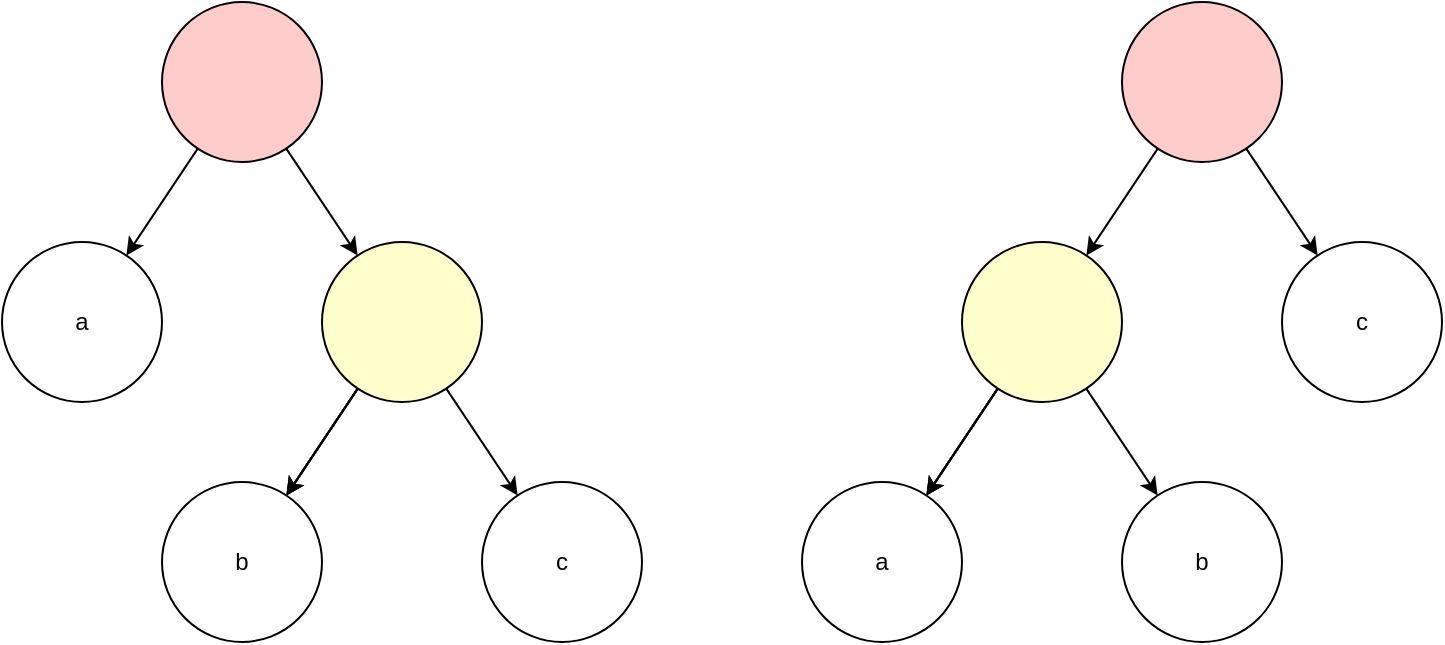 <mxfile>
    <diagram id="N4kWy7WkDWC-Uz8UwgSR" name="Page-1">
        <mxGraphModel dx="874" dy="1154" grid="1" gridSize="10" guides="1" tooltips="1" connect="1" arrows="1" fold="1" page="1" pageScale="1" pageWidth="827" pageHeight="1169" math="0" shadow="0">
            <root>
                <mxCell id="0"/>
                <mxCell id="1" parent="0"/>
                <mxCell id="4" value="" style="edgeStyle=none;html=1;" edge="1" parent="1" source="2" target="3">
                    <mxGeometry relative="1" as="geometry"/>
                </mxCell>
                <mxCell id="6" value="" style="edgeStyle=none;html=1;" edge="1" parent="1" source="2" target="5">
                    <mxGeometry relative="1" as="geometry"/>
                </mxCell>
                <mxCell id="2" value="" style="ellipse;whiteSpace=wrap;html=1;fillColor=#FFCCCC;" vertex="1" parent="1">
                    <mxGeometry x="120" y="40" width="80" height="80" as="geometry"/>
                </mxCell>
                <mxCell id="3" value="a" style="ellipse;whiteSpace=wrap;html=1;" vertex="1" parent="1">
                    <mxGeometry x="40" y="160" width="80" height="80" as="geometry"/>
                </mxCell>
                <mxCell id="10" value="" style="edgeStyle=none;html=1;" edge="1" parent="1" source="5" target="9">
                    <mxGeometry relative="1" as="geometry"/>
                </mxCell>
                <mxCell id="11" value="" style="edgeStyle=none;html=1;" edge="1" parent="1" source="5" target="9">
                    <mxGeometry relative="1" as="geometry"/>
                </mxCell>
                <mxCell id="12" value="" style="edgeStyle=none;html=1;" edge="1" parent="1" source="5" target="9">
                    <mxGeometry relative="1" as="geometry"/>
                </mxCell>
                <mxCell id="14" value="" style="edgeStyle=none;html=1;" edge="1" parent="1" source="5" target="13">
                    <mxGeometry relative="1" as="geometry"/>
                </mxCell>
                <mxCell id="5" value="" style="ellipse;whiteSpace=wrap;html=1;fillColor=#FFFFCC;" vertex="1" parent="1">
                    <mxGeometry x="200" y="160" width="80" height="80" as="geometry"/>
                </mxCell>
                <mxCell id="9" value="b" style="ellipse;whiteSpace=wrap;html=1;" vertex="1" parent="1">
                    <mxGeometry x="120" y="280" width="80" height="80" as="geometry"/>
                </mxCell>
                <mxCell id="13" value="c" style="ellipse;whiteSpace=wrap;html=1;" vertex="1" parent="1">
                    <mxGeometry x="280" y="280" width="80" height="80" as="geometry"/>
                </mxCell>
                <mxCell id="15" value="" style="edgeStyle=none;html=1;" edge="1" parent="1" source="17" target="18">
                    <mxGeometry relative="1" as="geometry"/>
                </mxCell>
                <mxCell id="16" value="" style="edgeStyle=none;html=1;" edge="1" parent="1" source="17" target="23">
                    <mxGeometry relative="1" as="geometry"/>
                </mxCell>
                <mxCell id="17" value="" style="ellipse;whiteSpace=wrap;html=1;fillColor=#FFCCCC;" vertex="1" parent="1">
                    <mxGeometry x="600" y="40" width="80" height="80" as="geometry"/>
                </mxCell>
                <mxCell id="18" value="c" style="ellipse;whiteSpace=wrap;html=1;" vertex="1" parent="1">
                    <mxGeometry x="680" y="160" width="80" height="80" as="geometry"/>
                </mxCell>
                <mxCell id="19" value="" style="edgeStyle=none;html=1;" edge="1" parent="1" source="23" target="24">
                    <mxGeometry relative="1" as="geometry"/>
                </mxCell>
                <mxCell id="20" value="" style="edgeStyle=none;html=1;" edge="1" parent="1" source="23" target="24">
                    <mxGeometry relative="1" as="geometry"/>
                </mxCell>
                <mxCell id="21" value="" style="edgeStyle=none;html=1;" edge="1" parent="1" source="23" target="24">
                    <mxGeometry relative="1" as="geometry"/>
                </mxCell>
                <mxCell id="22" value="" style="edgeStyle=none;html=1;" edge="1" parent="1" source="23" target="25">
                    <mxGeometry relative="1" as="geometry"/>
                </mxCell>
                <mxCell id="23" value="" style="ellipse;whiteSpace=wrap;html=1;fillColor=#FFFFCC;" vertex="1" parent="1">
                    <mxGeometry x="520" y="160" width="80" height="80" as="geometry"/>
                </mxCell>
                <mxCell id="24" value="a" style="ellipse;whiteSpace=wrap;html=1;" vertex="1" parent="1">
                    <mxGeometry x="440" y="280" width="80" height="80" as="geometry"/>
                </mxCell>
                <mxCell id="25" value="b" style="ellipse;whiteSpace=wrap;html=1;" vertex="1" parent="1">
                    <mxGeometry x="600" y="280" width="80" height="80" as="geometry"/>
                </mxCell>
            </root>
        </mxGraphModel>
    </diagram>
</mxfile>